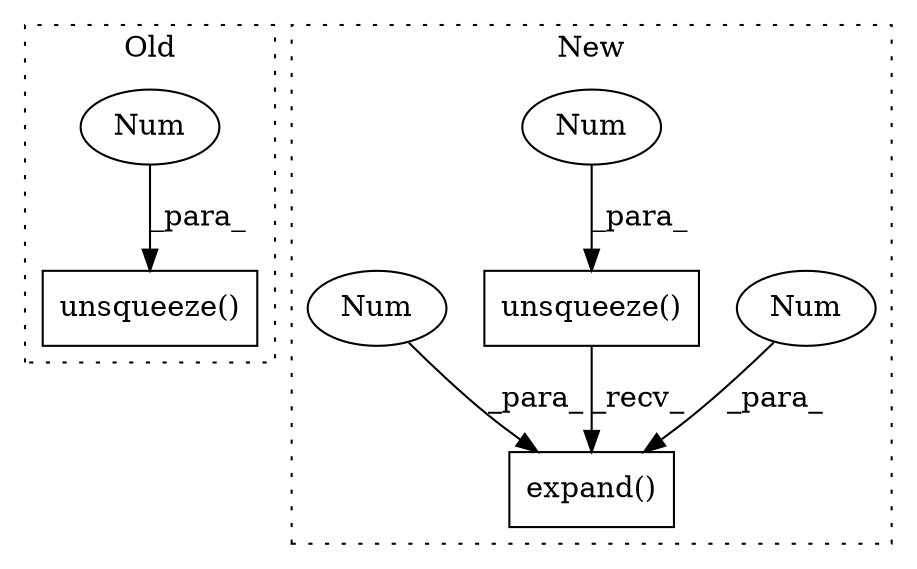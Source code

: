 digraph G {
subgraph cluster0 {
1 [label="unsqueeze()" a="75" s="8051,8080" l="27,1" shape="box"];
3 [label="Num" a="76" s="8078" l="2" shape="ellipse"];
label = "Old";
style="dotted";
}
subgraph cluster1 {
2 [label="expand()" a="75" s="8211,8255" l="29,1" shape="box"];
4 [label="Num" a="76" s="8240" l="2" shape="ellipse"];
5 [label="unsqueeze()" a="75" s="8211,8231" l="19,1" shape="box"];
6 [label="Num" a="76" s="8230" l="1" shape="ellipse"];
7 [label="Num" a="76" s="8253" l="2" shape="ellipse"];
label = "New";
style="dotted";
}
3 -> 1 [label="_para_"];
4 -> 2 [label="_para_"];
5 -> 2 [label="_recv_"];
6 -> 5 [label="_para_"];
7 -> 2 [label="_para_"];
}